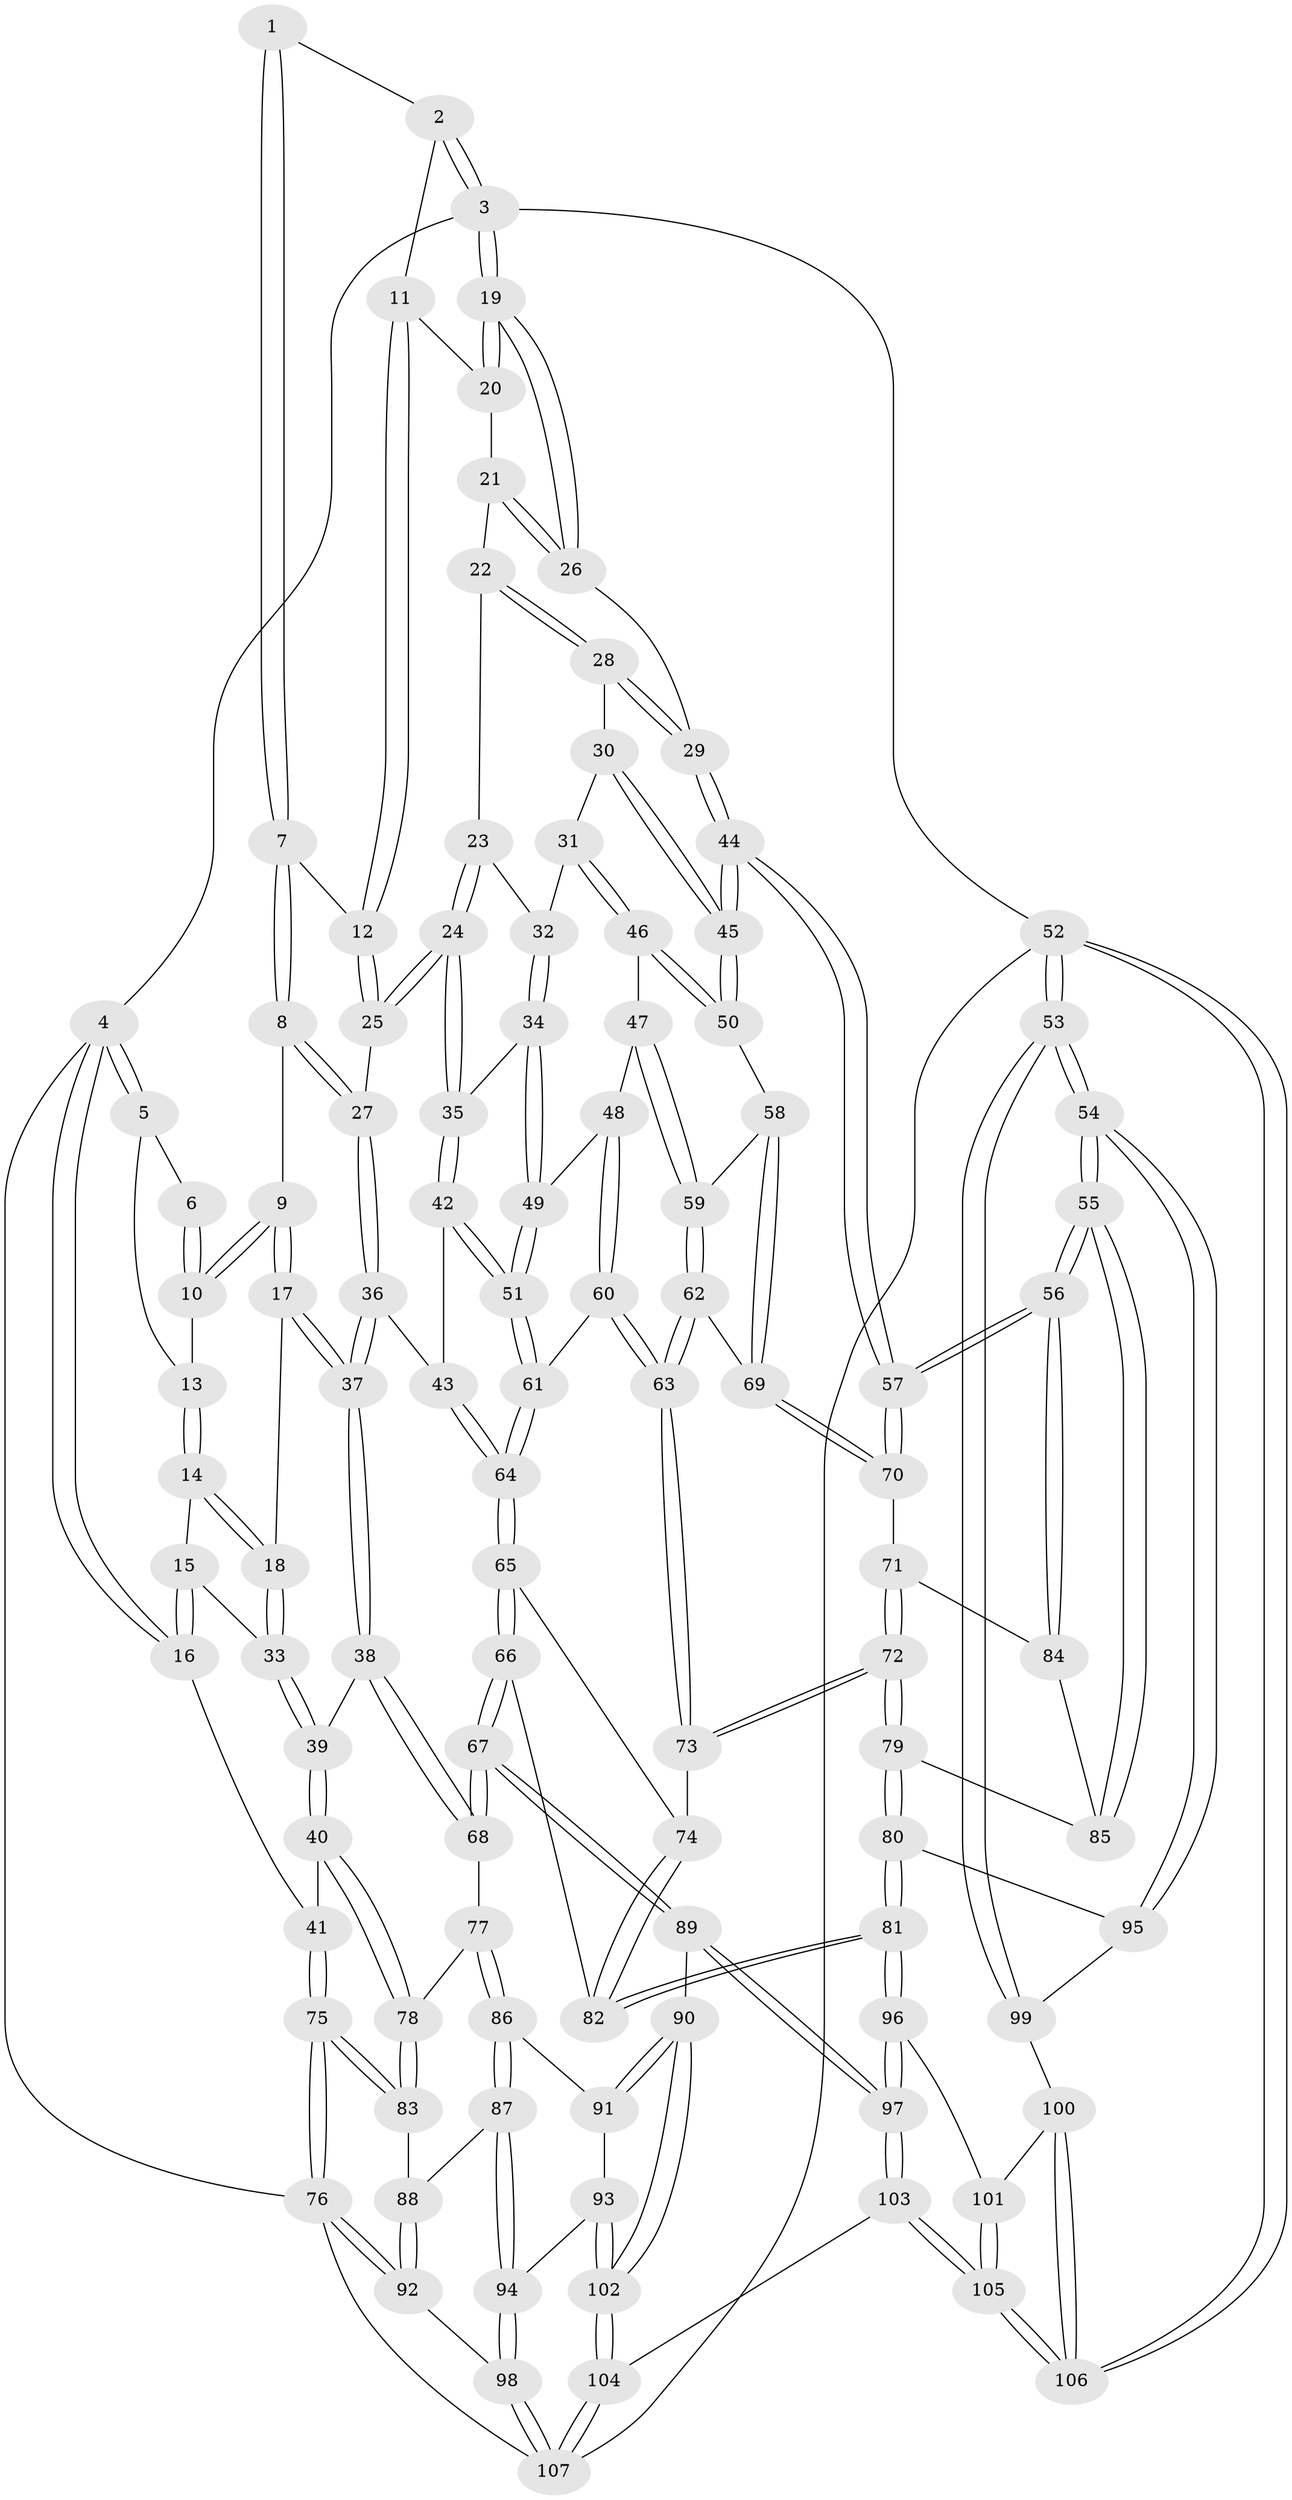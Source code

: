 // Generated by graph-tools (version 1.1) at 2025/51/03/09/25 03:51:03]
// undirected, 107 vertices, 264 edges
graph export_dot {
graph [start="1"]
  node [color=gray90,style=filled];
  1 [pos="+0.44915246500705014+0"];
  2 [pos="+0.8175660717989803+0"];
  3 [pos="+1+0"];
  4 [pos="+0+0"];
  5 [pos="+0+0"];
  6 [pos="+0.3923098673227945+0"];
  7 [pos="+0.49569459471609695+0"];
  8 [pos="+0.44378144008426007+0.20889033103831445"];
  9 [pos="+0.3844540961746876+0.20988840439118076"];
  10 [pos="+0.3360144593034115+0.07012240191671743"];
  11 [pos="+0.7189988278216879+0.08349590168934849"];
  12 [pos="+0.6388448436398807+0.13590162301048112"];
  13 [pos="+0.20188072758821504+0.0871851697314634"];
  14 [pos="+0.20099277708866034+0.09098419144490774"];
  15 [pos="+0.1431524102283879+0.19617685071131058"];
  16 [pos="+0+0.2800811079441975"];
  17 [pos="+0.3737827004568979+0.2172802420865449"];
  18 [pos="+0.35898086711287086+0.22445770962510292"];
  19 [pos="+1+0"];
  20 [pos="+0.7982240884809433+0.13435266840495966"];
  21 [pos="+0.8260296848314118+0.17709533449498346"];
  22 [pos="+0.8325673324068903+0.20943848562452697"];
  23 [pos="+0.7355008879993058+0.24674159001238133"];
  24 [pos="+0.6165826434464184+0.2512702319201932"];
  25 [pos="+0.5949572589029569+0.23042633405635232"];
  26 [pos="+1+0"];
  27 [pos="+0.5354769795102654+0.2403478255010059"];
  28 [pos="+0.8905260697794924+0.27513053077915833"];
  29 [pos="+1+0"];
  30 [pos="+0.887770013843232+0.2927595093941262"];
  31 [pos="+0.8835459096079852+0.29887772522792055"];
  32 [pos="+0.796951485486959+0.3079195085907509"];
  33 [pos="+0.30693346058610177+0.2597252255377726"];
  34 [pos="+0.6847536462360244+0.3763829405395207"];
  35 [pos="+0.6748909717681101+0.36581977184092856"];
  36 [pos="+0.472124973985921+0.4555446375824545"];
  37 [pos="+0.4296777591560912+0.4660032232251014"];
  38 [pos="+0.36264047577232966+0.49696650652302055"];
  39 [pos="+0.23522772022167587+0.4801172781337418"];
  40 [pos="+0.20010232917768433+0.496792199695915"];
  41 [pos="+0+0.33201977899870005"];
  42 [pos="+0.5131004428528362+0.458421499465724"];
  43 [pos="+0.4810751669481537+0.4599369355933347"];
  44 [pos="+1+0.47113507797588594"];
  45 [pos="+1+0.45565948681154184"];
  46 [pos="+0.8666883379443155+0.37398154956121876"];
  47 [pos="+0.7951350572010125+0.4450885079884266"];
  48 [pos="+0.7587392398784423+0.4459555327102485"];
  49 [pos="+0.7131712505662706+0.43288993123028274"];
  50 [pos="+0.9860080977250852+0.46901004061585794"];
  51 [pos="+0.6587018988728607+0.5059499902859845"];
  52 [pos="+1+1"];
  53 [pos="+1+1"];
  54 [pos="+1+0.7954327134211672"];
  55 [pos="+1+0.7177867308687372"];
  56 [pos="+1+0.6611494201152733"];
  57 [pos="+1+0.6545947745125226"];
  58 [pos="+0.8952296283504201+0.5238273212896505"];
  59 [pos="+0.8531678843643876+0.5050510859737178"];
  60 [pos="+0.7684262068191197+0.5913298474986908"];
  61 [pos="+0.6504452343792336+0.5545694182724544"];
  62 [pos="+0.7972257273179095+0.5856511385172765"];
  63 [pos="+0.7795791852295694+0.6049836807800726"];
  64 [pos="+0.5868891739357216+0.6550820856460418"];
  65 [pos="+0.5853577515600424+0.6643611191543386"];
  66 [pos="+0.5537303689907503+0.728400922444657"];
  67 [pos="+0.5431645723146586+0.7373255069484378"];
  68 [pos="+0.4242028436138063+0.6240643150589129"];
  69 [pos="+0.8988377583123659+0.5650882354716114"];
  70 [pos="+0.9066835668768812+0.6080192241960829"];
  71 [pos="+0.8696701799861873+0.6549986660348803"];
  72 [pos="+0.8527805094380804+0.6695422016448327"];
  73 [pos="+0.7834388921738626+0.6235586533230202"];
  74 [pos="+0.7473700532640137+0.6465437514880154"];
  75 [pos="+0+0.7042776059790281"];
  76 [pos="+0+0.8974375764315213"];
  77 [pos="+0.2585330130456543+0.7134481511014467"];
  78 [pos="+0.19504028492950165+0.5558452564427937"];
  79 [pos="+0.8507636834681467+0.7790404635014865"];
  80 [pos="+0.841093947000822+0.7938387548025818"];
  81 [pos="+0.8238701205391151+0.806794009870224"];
  82 [pos="+0.7438043230030171+0.7652087656314961"];
  83 [pos="+0.02029936758607124+0.727230622877591"];
  84 [pos="+0.9501934549067658+0.6838094089402389"];
  85 [pos="+0.9077845344132671+0.7666034890196207"];
  86 [pos="+0.26293281958705955+0.7425748082511565"];
  87 [pos="+0.1805100512055147+0.811838532556638"];
  88 [pos="+0.051873471301226944+0.7598668445147918"];
  89 [pos="+0.5299799161436555+0.7669537010844693"];
  90 [pos="+0.5223859163831716+0.7710503528807965"];
  91 [pos="+0.3214961556789887+0.776436318389615"];
  92 [pos="+0.043486571786285004+0.9033238105341577"];
  93 [pos="+0.32207819035121166+0.8856142276602995"];
  94 [pos="+0.16772777816145357+0.9513211958296506"];
  95 [pos="+0.9026556669746757+0.8320380944765734"];
  96 [pos="+0.8071087532169305+0.8637160233927293"];
  97 [pos="+0.6575000637714074+0.9667135381052768"];
  98 [pos="+0.15337866503455824+0.9859040868330056"];
  99 [pos="+1+0.9312055157901521"];
  100 [pos="+0.86088097241271+0.9269475395686153"];
  101 [pos="+0.8523696233576604+0.9247481989910787"];
  102 [pos="+0.4040312751416237+0.9798632014626022"];
  103 [pos="+0.6273089558823818+1"];
  104 [pos="+0.39648615571613427+1"];
  105 [pos="+0.8276831472682769+1"];
  106 [pos="+1+1"];
  107 [pos="+0.18047125284293486+1"];
  1 -- 2;
  1 -- 7;
  1 -- 7;
  2 -- 3;
  2 -- 3;
  2 -- 11;
  3 -- 4;
  3 -- 19;
  3 -- 19;
  3 -- 52;
  4 -- 5;
  4 -- 5;
  4 -- 16;
  4 -- 16;
  4 -- 76;
  5 -- 6;
  5 -- 13;
  6 -- 10;
  6 -- 10;
  7 -- 8;
  7 -- 8;
  7 -- 12;
  8 -- 9;
  8 -- 27;
  8 -- 27;
  9 -- 10;
  9 -- 10;
  9 -- 17;
  9 -- 17;
  10 -- 13;
  11 -- 12;
  11 -- 12;
  11 -- 20;
  12 -- 25;
  12 -- 25;
  13 -- 14;
  13 -- 14;
  14 -- 15;
  14 -- 18;
  14 -- 18;
  15 -- 16;
  15 -- 16;
  15 -- 33;
  16 -- 41;
  17 -- 18;
  17 -- 37;
  17 -- 37;
  18 -- 33;
  18 -- 33;
  19 -- 20;
  19 -- 20;
  19 -- 26;
  19 -- 26;
  20 -- 21;
  21 -- 22;
  21 -- 26;
  21 -- 26;
  22 -- 23;
  22 -- 28;
  22 -- 28;
  23 -- 24;
  23 -- 24;
  23 -- 32;
  24 -- 25;
  24 -- 25;
  24 -- 35;
  24 -- 35;
  25 -- 27;
  26 -- 29;
  27 -- 36;
  27 -- 36;
  28 -- 29;
  28 -- 29;
  28 -- 30;
  29 -- 44;
  29 -- 44;
  30 -- 31;
  30 -- 45;
  30 -- 45;
  31 -- 32;
  31 -- 46;
  31 -- 46;
  32 -- 34;
  32 -- 34;
  33 -- 39;
  33 -- 39;
  34 -- 35;
  34 -- 49;
  34 -- 49;
  35 -- 42;
  35 -- 42;
  36 -- 37;
  36 -- 37;
  36 -- 43;
  37 -- 38;
  37 -- 38;
  38 -- 39;
  38 -- 68;
  38 -- 68;
  39 -- 40;
  39 -- 40;
  40 -- 41;
  40 -- 78;
  40 -- 78;
  41 -- 75;
  41 -- 75;
  42 -- 43;
  42 -- 51;
  42 -- 51;
  43 -- 64;
  43 -- 64;
  44 -- 45;
  44 -- 45;
  44 -- 57;
  44 -- 57;
  45 -- 50;
  45 -- 50;
  46 -- 47;
  46 -- 50;
  46 -- 50;
  47 -- 48;
  47 -- 59;
  47 -- 59;
  48 -- 49;
  48 -- 60;
  48 -- 60;
  49 -- 51;
  49 -- 51;
  50 -- 58;
  51 -- 61;
  51 -- 61;
  52 -- 53;
  52 -- 53;
  52 -- 106;
  52 -- 106;
  52 -- 107;
  53 -- 54;
  53 -- 54;
  53 -- 99;
  53 -- 99;
  54 -- 55;
  54 -- 55;
  54 -- 95;
  54 -- 95;
  55 -- 56;
  55 -- 56;
  55 -- 85;
  55 -- 85;
  56 -- 57;
  56 -- 57;
  56 -- 84;
  56 -- 84;
  57 -- 70;
  57 -- 70;
  58 -- 59;
  58 -- 69;
  58 -- 69;
  59 -- 62;
  59 -- 62;
  60 -- 61;
  60 -- 63;
  60 -- 63;
  61 -- 64;
  61 -- 64;
  62 -- 63;
  62 -- 63;
  62 -- 69;
  63 -- 73;
  63 -- 73;
  64 -- 65;
  64 -- 65;
  65 -- 66;
  65 -- 66;
  65 -- 74;
  66 -- 67;
  66 -- 67;
  66 -- 82;
  67 -- 68;
  67 -- 68;
  67 -- 89;
  67 -- 89;
  68 -- 77;
  69 -- 70;
  69 -- 70;
  70 -- 71;
  71 -- 72;
  71 -- 72;
  71 -- 84;
  72 -- 73;
  72 -- 73;
  72 -- 79;
  72 -- 79;
  73 -- 74;
  74 -- 82;
  74 -- 82;
  75 -- 76;
  75 -- 76;
  75 -- 83;
  75 -- 83;
  76 -- 92;
  76 -- 92;
  76 -- 107;
  77 -- 78;
  77 -- 86;
  77 -- 86;
  78 -- 83;
  78 -- 83;
  79 -- 80;
  79 -- 80;
  79 -- 85;
  80 -- 81;
  80 -- 81;
  80 -- 95;
  81 -- 82;
  81 -- 82;
  81 -- 96;
  81 -- 96;
  83 -- 88;
  84 -- 85;
  86 -- 87;
  86 -- 87;
  86 -- 91;
  87 -- 88;
  87 -- 94;
  87 -- 94;
  88 -- 92;
  88 -- 92;
  89 -- 90;
  89 -- 97;
  89 -- 97;
  90 -- 91;
  90 -- 91;
  90 -- 102;
  90 -- 102;
  91 -- 93;
  92 -- 98;
  93 -- 94;
  93 -- 102;
  93 -- 102;
  94 -- 98;
  94 -- 98;
  95 -- 99;
  96 -- 97;
  96 -- 97;
  96 -- 101;
  97 -- 103;
  97 -- 103;
  98 -- 107;
  98 -- 107;
  99 -- 100;
  100 -- 101;
  100 -- 106;
  100 -- 106;
  101 -- 105;
  101 -- 105;
  102 -- 104;
  102 -- 104;
  103 -- 104;
  103 -- 105;
  103 -- 105;
  104 -- 107;
  104 -- 107;
  105 -- 106;
  105 -- 106;
}
